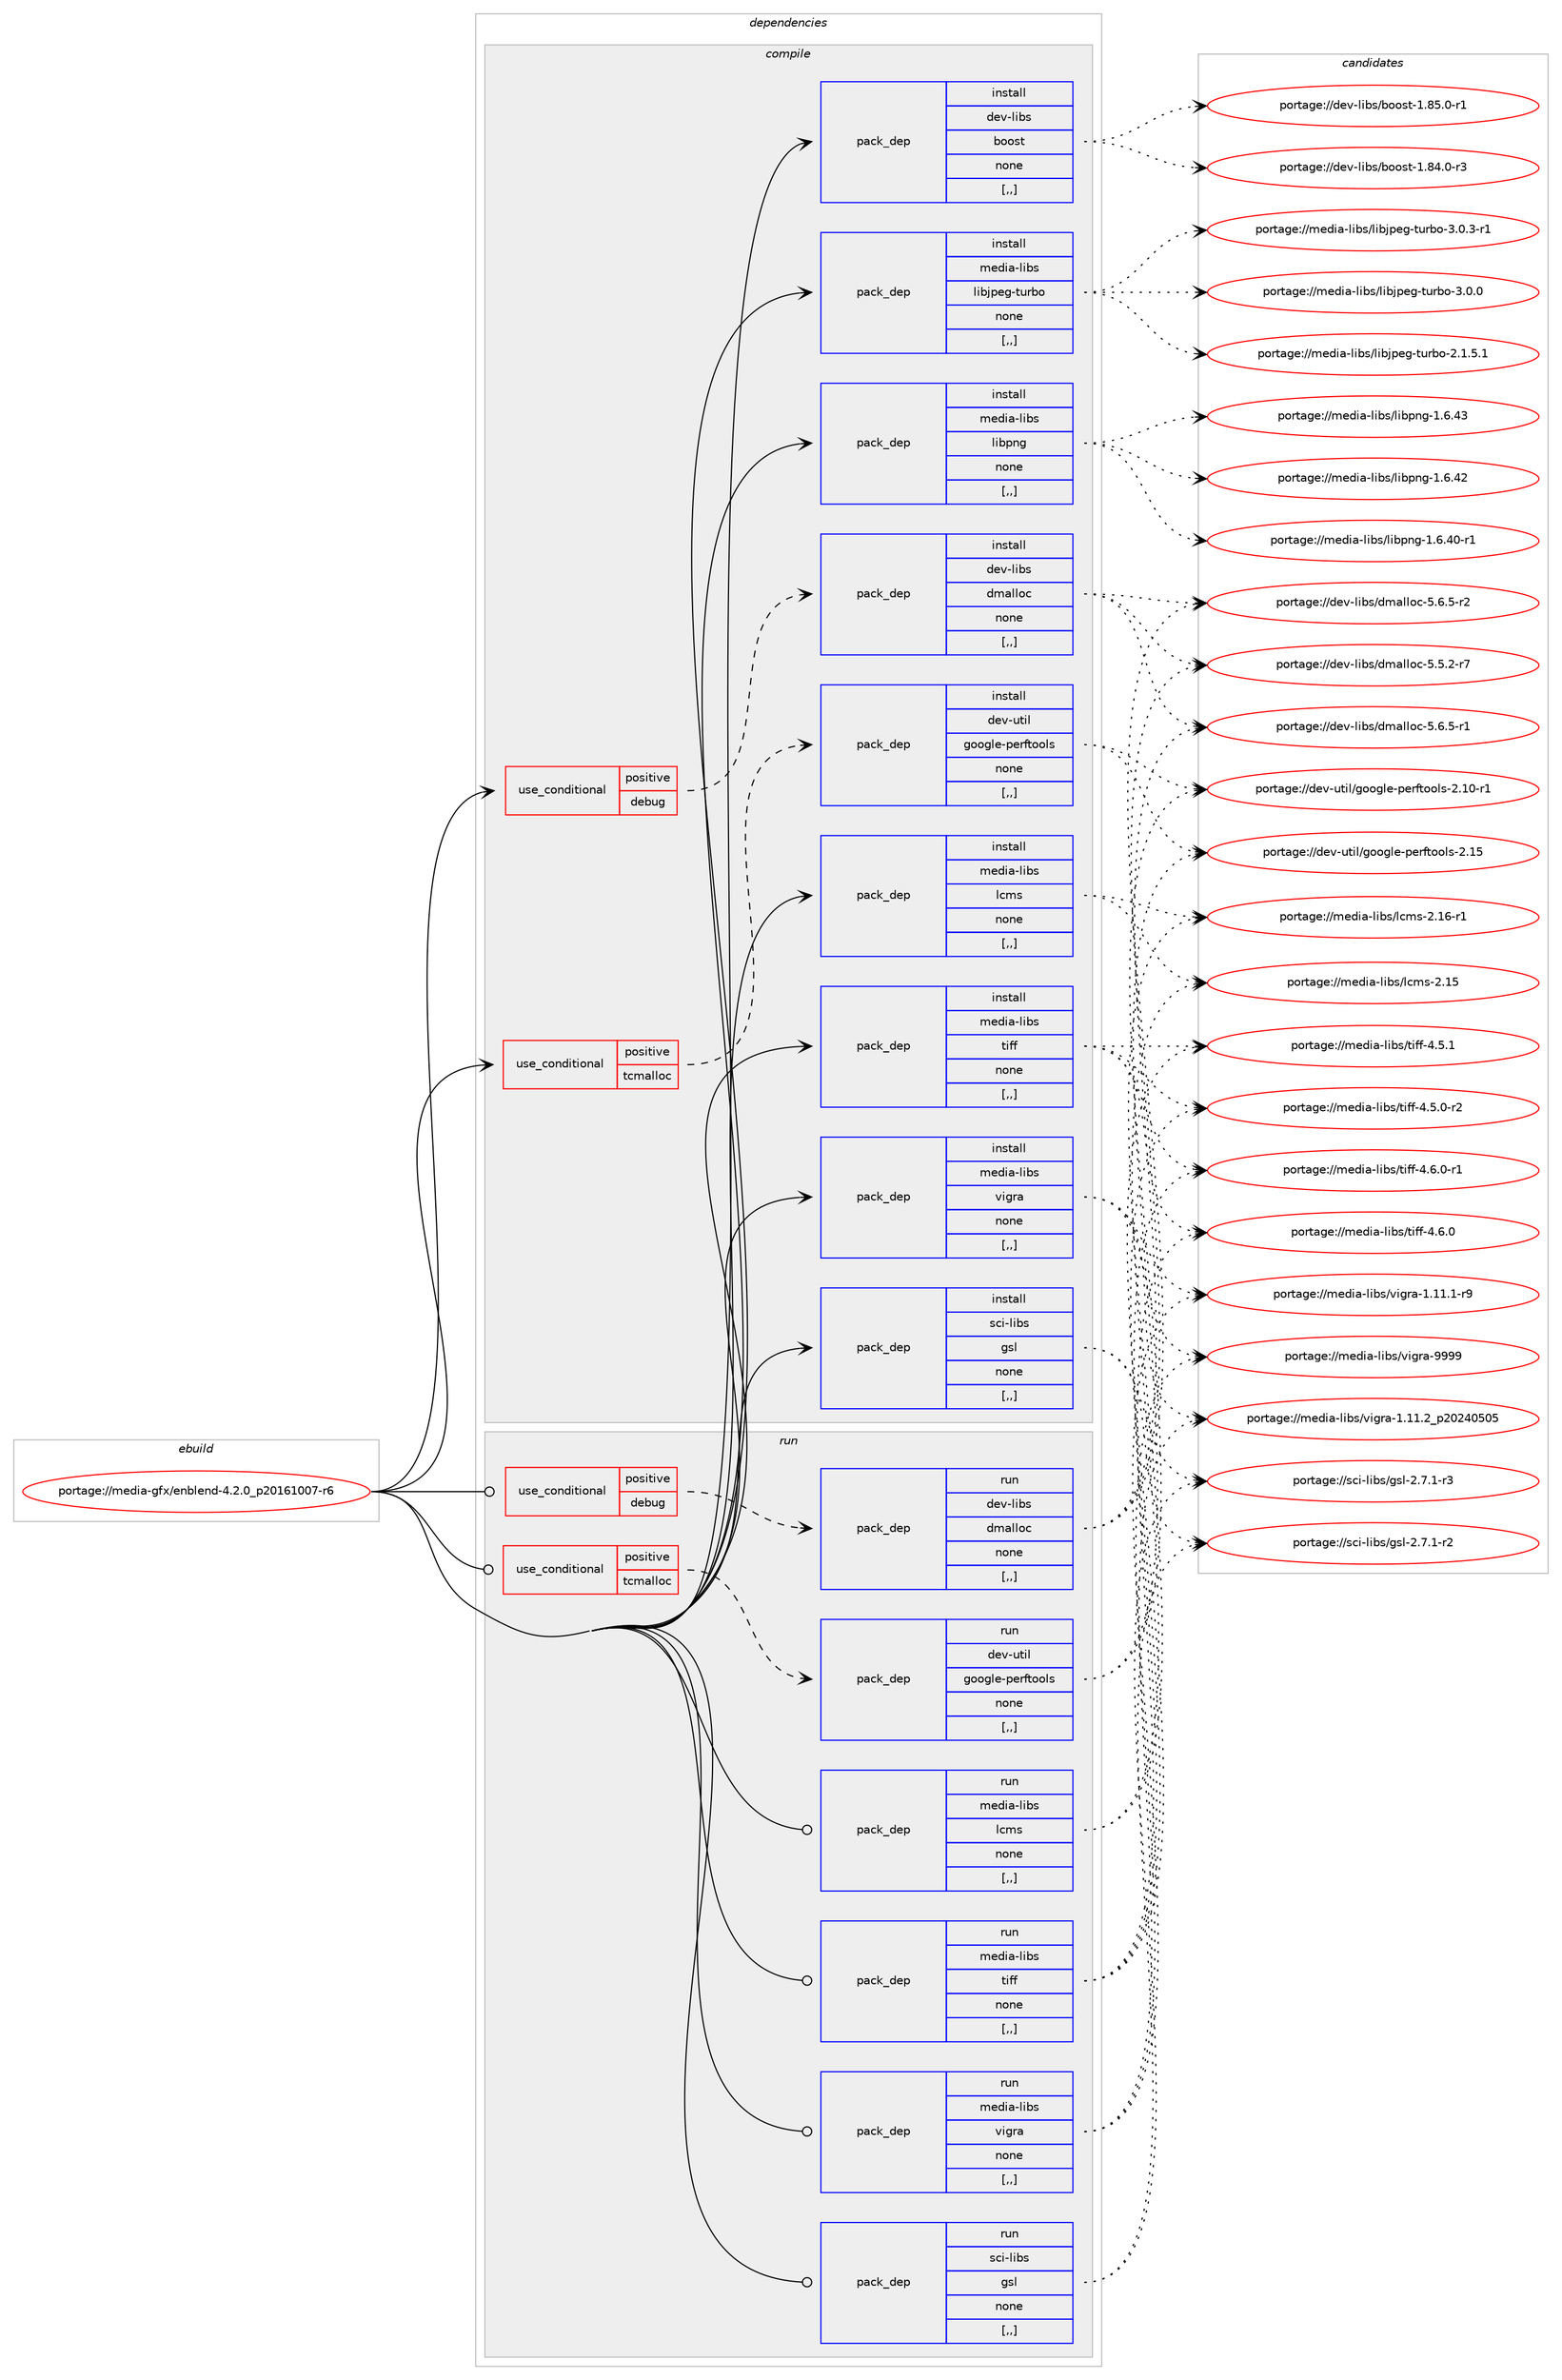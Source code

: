 digraph prolog {

# *************
# Graph options
# *************

newrank=true;
concentrate=true;
compound=true;
graph [rankdir=LR,fontname=Helvetica,fontsize=10,ranksep=1.5];#, ranksep=2.5, nodesep=0.2];
edge  [arrowhead=vee];
node  [fontname=Helvetica,fontsize=10];

# **********
# The ebuild
# **********

subgraph cluster_leftcol {
color=gray;
label=<<i>ebuild</i>>;
id [label="portage://media-gfx/enblend-4.2.0_p20161007-r6", color=red, width=4, href="../media-gfx/enblend-4.2.0_p20161007-r6.svg"];
}

# ****************
# The dependencies
# ****************

subgraph cluster_midcol {
color=gray;
label=<<i>dependencies</i>>;
subgraph cluster_compile {
fillcolor="#eeeeee";
style=filled;
label=<<i>compile</i>>;
subgraph cond72116 {
dependency286488 [label=<<TABLE BORDER="0" CELLBORDER="1" CELLSPACING="0" CELLPADDING="4"><TR><TD ROWSPAN="3" CELLPADDING="10">use_conditional</TD></TR><TR><TD>positive</TD></TR><TR><TD>debug</TD></TR></TABLE>>, shape=none, color=red];
subgraph pack212049 {
dependency286489 [label=<<TABLE BORDER="0" CELLBORDER="1" CELLSPACING="0" CELLPADDING="4" WIDTH="220"><TR><TD ROWSPAN="6" CELLPADDING="30">pack_dep</TD></TR><TR><TD WIDTH="110">install</TD></TR><TR><TD>dev-libs</TD></TR><TR><TD>dmalloc</TD></TR><TR><TD>none</TD></TR><TR><TD>[,,]</TD></TR></TABLE>>, shape=none, color=blue];
}
dependency286488:e -> dependency286489:w [weight=20,style="dashed",arrowhead="vee"];
}
id:e -> dependency286488:w [weight=20,style="solid",arrowhead="vee"];
subgraph cond72117 {
dependency286490 [label=<<TABLE BORDER="0" CELLBORDER="1" CELLSPACING="0" CELLPADDING="4"><TR><TD ROWSPAN="3" CELLPADDING="10">use_conditional</TD></TR><TR><TD>positive</TD></TR><TR><TD>tcmalloc</TD></TR></TABLE>>, shape=none, color=red];
subgraph pack212050 {
dependency286491 [label=<<TABLE BORDER="0" CELLBORDER="1" CELLSPACING="0" CELLPADDING="4" WIDTH="220"><TR><TD ROWSPAN="6" CELLPADDING="30">pack_dep</TD></TR><TR><TD WIDTH="110">install</TD></TR><TR><TD>dev-util</TD></TR><TR><TD>google-perftools</TD></TR><TR><TD>none</TD></TR><TR><TD>[,,]</TD></TR></TABLE>>, shape=none, color=blue];
}
dependency286490:e -> dependency286491:w [weight=20,style="dashed",arrowhead="vee"];
}
id:e -> dependency286490:w [weight=20,style="solid",arrowhead="vee"];
subgraph pack212051 {
dependency286492 [label=<<TABLE BORDER="0" CELLBORDER="1" CELLSPACING="0" CELLPADDING="4" WIDTH="220"><TR><TD ROWSPAN="6" CELLPADDING="30">pack_dep</TD></TR><TR><TD WIDTH="110">install</TD></TR><TR><TD>dev-libs</TD></TR><TR><TD>boost</TD></TR><TR><TD>none</TD></TR><TR><TD>[,,]</TD></TR></TABLE>>, shape=none, color=blue];
}
id:e -> dependency286492:w [weight=20,style="solid",arrowhead="vee"];
subgraph pack212052 {
dependency286493 [label=<<TABLE BORDER="0" CELLBORDER="1" CELLSPACING="0" CELLPADDING="4" WIDTH="220"><TR><TD ROWSPAN="6" CELLPADDING="30">pack_dep</TD></TR><TR><TD WIDTH="110">install</TD></TR><TR><TD>media-libs</TD></TR><TR><TD>lcms</TD></TR><TR><TD>none</TD></TR><TR><TD>[,,]</TD></TR></TABLE>>, shape=none, color=blue];
}
id:e -> dependency286493:w [weight=20,style="solid",arrowhead="vee"];
subgraph pack212053 {
dependency286494 [label=<<TABLE BORDER="0" CELLBORDER="1" CELLSPACING="0" CELLPADDING="4" WIDTH="220"><TR><TD ROWSPAN="6" CELLPADDING="30">pack_dep</TD></TR><TR><TD WIDTH="110">install</TD></TR><TR><TD>media-libs</TD></TR><TR><TD>libjpeg-turbo</TD></TR><TR><TD>none</TD></TR><TR><TD>[,,]</TD></TR></TABLE>>, shape=none, color=blue];
}
id:e -> dependency286494:w [weight=20,style="solid",arrowhead="vee"];
subgraph pack212054 {
dependency286495 [label=<<TABLE BORDER="0" CELLBORDER="1" CELLSPACING="0" CELLPADDING="4" WIDTH="220"><TR><TD ROWSPAN="6" CELLPADDING="30">pack_dep</TD></TR><TR><TD WIDTH="110">install</TD></TR><TR><TD>media-libs</TD></TR><TR><TD>libpng</TD></TR><TR><TD>none</TD></TR><TR><TD>[,,]</TD></TR></TABLE>>, shape=none, color=blue];
}
id:e -> dependency286495:w [weight=20,style="solid",arrowhead="vee"];
subgraph pack212055 {
dependency286496 [label=<<TABLE BORDER="0" CELLBORDER="1" CELLSPACING="0" CELLPADDING="4" WIDTH="220"><TR><TD ROWSPAN="6" CELLPADDING="30">pack_dep</TD></TR><TR><TD WIDTH="110">install</TD></TR><TR><TD>media-libs</TD></TR><TR><TD>tiff</TD></TR><TR><TD>none</TD></TR><TR><TD>[,,]</TD></TR></TABLE>>, shape=none, color=blue];
}
id:e -> dependency286496:w [weight=20,style="solid",arrowhead="vee"];
subgraph pack212056 {
dependency286497 [label=<<TABLE BORDER="0" CELLBORDER="1" CELLSPACING="0" CELLPADDING="4" WIDTH="220"><TR><TD ROWSPAN="6" CELLPADDING="30">pack_dep</TD></TR><TR><TD WIDTH="110">install</TD></TR><TR><TD>media-libs</TD></TR><TR><TD>vigra</TD></TR><TR><TD>none</TD></TR><TR><TD>[,,]</TD></TR></TABLE>>, shape=none, color=blue];
}
id:e -> dependency286497:w [weight=20,style="solid",arrowhead="vee"];
subgraph pack212057 {
dependency286498 [label=<<TABLE BORDER="0" CELLBORDER="1" CELLSPACING="0" CELLPADDING="4" WIDTH="220"><TR><TD ROWSPAN="6" CELLPADDING="30">pack_dep</TD></TR><TR><TD WIDTH="110">install</TD></TR><TR><TD>sci-libs</TD></TR><TR><TD>gsl</TD></TR><TR><TD>none</TD></TR><TR><TD>[,,]</TD></TR></TABLE>>, shape=none, color=blue];
}
id:e -> dependency286498:w [weight=20,style="solid",arrowhead="vee"];
}
subgraph cluster_compileandrun {
fillcolor="#eeeeee";
style=filled;
label=<<i>compile and run</i>>;
}
subgraph cluster_run {
fillcolor="#eeeeee";
style=filled;
label=<<i>run</i>>;
subgraph cond72118 {
dependency286499 [label=<<TABLE BORDER="0" CELLBORDER="1" CELLSPACING="0" CELLPADDING="4"><TR><TD ROWSPAN="3" CELLPADDING="10">use_conditional</TD></TR><TR><TD>positive</TD></TR><TR><TD>debug</TD></TR></TABLE>>, shape=none, color=red];
subgraph pack212058 {
dependency286500 [label=<<TABLE BORDER="0" CELLBORDER="1" CELLSPACING="0" CELLPADDING="4" WIDTH="220"><TR><TD ROWSPAN="6" CELLPADDING="30">pack_dep</TD></TR><TR><TD WIDTH="110">run</TD></TR><TR><TD>dev-libs</TD></TR><TR><TD>dmalloc</TD></TR><TR><TD>none</TD></TR><TR><TD>[,,]</TD></TR></TABLE>>, shape=none, color=blue];
}
dependency286499:e -> dependency286500:w [weight=20,style="dashed",arrowhead="vee"];
}
id:e -> dependency286499:w [weight=20,style="solid",arrowhead="odot"];
subgraph cond72119 {
dependency286501 [label=<<TABLE BORDER="0" CELLBORDER="1" CELLSPACING="0" CELLPADDING="4"><TR><TD ROWSPAN="3" CELLPADDING="10">use_conditional</TD></TR><TR><TD>positive</TD></TR><TR><TD>tcmalloc</TD></TR></TABLE>>, shape=none, color=red];
subgraph pack212059 {
dependency286502 [label=<<TABLE BORDER="0" CELLBORDER="1" CELLSPACING="0" CELLPADDING="4" WIDTH="220"><TR><TD ROWSPAN="6" CELLPADDING="30">pack_dep</TD></TR><TR><TD WIDTH="110">run</TD></TR><TR><TD>dev-util</TD></TR><TR><TD>google-perftools</TD></TR><TR><TD>none</TD></TR><TR><TD>[,,]</TD></TR></TABLE>>, shape=none, color=blue];
}
dependency286501:e -> dependency286502:w [weight=20,style="dashed",arrowhead="vee"];
}
id:e -> dependency286501:w [weight=20,style="solid",arrowhead="odot"];
subgraph pack212060 {
dependency286503 [label=<<TABLE BORDER="0" CELLBORDER="1" CELLSPACING="0" CELLPADDING="4" WIDTH="220"><TR><TD ROWSPAN="6" CELLPADDING="30">pack_dep</TD></TR><TR><TD WIDTH="110">run</TD></TR><TR><TD>media-libs</TD></TR><TR><TD>lcms</TD></TR><TR><TD>none</TD></TR><TR><TD>[,,]</TD></TR></TABLE>>, shape=none, color=blue];
}
id:e -> dependency286503:w [weight=20,style="solid",arrowhead="odot"];
subgraph pack212061 {
dependency286504 [label=<<TABLE BORDER="0" CELLBORDER="1" CELLSPACING="0" CELLPADDING="4" WIDTH="220"><TR><TD ROWSPAN="6" CELLPADDING="30">pack_dep</TD></TR><TR><TD WIDTH="110">run</TD></TR><TR><TD>media-libs</TD></TR><TR><TD>tiff</TD></TR><TR><TD>none</TD></TR><TR><TD>[,,]</TD></TR></TABLE>>, shape=none, color=blue];
}
id:e -> dependency286504:w [weight=20,style="solid",arrowhead="odot"];
subgraph pack212062 {
dependency286505 [label=<<TABLE BORDER="0" CELLBORDER="1" CELLSPACING="0" CELLPADDING="4" WIDTH="220"><TR><TD ROWSPAN="6" CELLPADDING="30">pack_dep</TD></TR><TR><TD WIDTH="110">run</TD></TR><TR><TD>media-libs</TD></TR><TR><TD>vigra</TD></TR><TR><TD>none</TD></TR><TR><TD>[,,]</TD></TR></TABLE>>, shape=none, color=blue];
}
id:e -> dependency286505:w [weight=20,style="solid",arrowhead="odot"];
subgraph pack212063 {
dependency286506 [label=<<TABLE BORDER="0" CELLBORDER="1" CELLSPACING="0" CELLPADDING="4" WIDTH="220"><TR><TD ROWSPAN="6" CELLPADDING="30">pack_dep</TD></TR><TR><TD WIDTH="110">run</TD></TR><TR><TD>sci-libs</TD></TR><TR><TD>gsl</TD></TR><TR><TD>none</TD></TR><TR><TD>[,,]</TD></TR></TABLE>>, shape=none, color=blue];
}
id:e -> dependency286506:w [weight=20,style="solid",arrowhead="odot"];
}
}

# **************
# The candidates
# **************

subgraph cluster_choices {
rank=same;
color=gray;
label=<<i>candidates</i>>;

subgraph choice212049 {
color=black;
nodesep=1;
choice10010111845108105981154710010997108108111994553465446534511450 [label="portage://dev-libs/dmalloc-5.6.5-r2", color=red, width=4,href="../dev-libs/dmalloc-5.6.5-r2.svg"];
choice10010111845108105981154710010997108108111994553465446534511449 [label="portage://dev-libs/dmalloc-5.6.5-r1", color=red, width=4,href="../dev-libs/dmalloc-5.6.5-r1.svg"];
choice10010111845108105981154710010997108108111994553465346504511455 [label="portage://dev-libs/dmalloc-5.5.2-r7", color=red, width=4,href="../dev-libs/dmalloc-5.5.2-r7.svg"];
dependency286489:e -> choice10010111845108105981154710010997108108111994553465446534511450:w [style=dotted,weight="100"];
dependency286489:e -> choice10010111845108105981154710010997108108111994553465446534511449:w [style=dotted,weight="100"];
dependency286489:e -> choice10010111845108105981154710010997108108111994553465346504511455:w [style=dotted,weight="100"];
}
subgraph choice212050 {
color=black;
nodesep=1;
choice1001011184511711610510847103111111103108101451121011141021161111111081154550464953 [label="portage://dev-util/google-perftools-2.15", color=red, width=4,href="../dev-util/google-perftools-2.15.svg"];
choice10010111845117116105108471031111111031081014511210111410211611111110811545504649484511449 [label="portage://dev-util/google-perftools-2.10-r1", color=red, width=4,href="../dev-util/google-perftools-2.10-r1.svg"];
dependency286491:e -> choice1001011184511711610510847103111111103108101451121011141021161111111081154550464953:w [style=dotted,weight="100"];
dependency286491:e -> choice10010111845117116105108471031111111031081014511210111410211611111110811545504649484511449:w [style=dotted,weight="100"];
}
subgraph choice212051 {
color=black;
nodesep=1;
choice10010111845108105981154798111111115116454946565346484511449 [label="portage://dev-libs/boost-1.85.0-r1", color=red, width=4,href="../dev-libs/boost-1.85.0-r1.svg"];
choice10010111845108105981154798111111115116454946565246484511451 [label="portage://dev-libs/boost-1.84.0-r3", color=red, width=4,href="../dev-libs/boost-1.84.0-r3.svg"];
dependency286492:e -> choice10010111845108105981154798111111115116454946565346484511449:w [style=dotted,weight="100"];
dependency286492:e -> choice10010111845108105981154798111111115116454946565246484511451:w [style=dotted,weight="100"];
}
subgraph choice212052 {
color=black;
nodesep=1;
choice109101100105974510810598115471089910911545504649544511449 [label="portage://media-libs/lcms-2.16-r1", color=red, width=4,href="../media-libs/lcms-2.16-r1.svg"];
choice10910110010597451081059811547108991091154550464953 [label="portage://media-libs/lcms-2.15", color=red, width=4,href="../media-libs/lcms-2.15.svg"];
dependency286493:e -> choice109101100105974510810598115471089910911545504649544511449:w [style=dotted,weight="100"];
dependency286493:e -> choice10910110010597451081059811547108991091154550464953:w [style=dotted,weight="100"];
}
subgraph choice212053 {
color=black;
nodesep=1;
choice109101100105974510810598115471081059810611210110345116117114981114551464846514511449 [label="portage://media-libs/libjpeg-turbo-3.0.3-r1", color=red, width=4,href="../media-libs/libjpeg-turbo-3.0.3-r1.svg"];
choice10910110010597451081059811547108105981061121011034511611711498111455146484648 [label="portage://media-libs/libjpeg-turbo-3.0.0", color=red, width=4,href="../media-libs/libjpeg-turbo-3.0.0.svg"];
choice109101100105974510810598115471081059810611210110345116117114981114550464946534649 [label="portage://media-libs/libjpeg-turbo-2.1.5.1", color=red, width=4,href="../media-libs/libjpeg-turbo-2.1.5.1.svg"];
dependency286494:e -> choice109101100105974510810598115471081059810611210110345116117114981114551464846514511449:w [style=dotted,weight="100"];
dependency286494:e -> choice10910110010597451081059811547108105981061121011034511611711498111455146484648:w [style=dotted,weight="100"];
dependency286494:e -> choice109101100105974510810598115471081059810611210110345116117114981114550464946534649:w [style=dotted,weight="100"];
}
subgraph choice212054 {
color=black;
nodesep=1;
choice109101100105974510810598115471081059811211010345494654465251 [label="portage://media-libs/libpng-1.6.43", color=red, width=4,href="../media-libs/libpng-1.6.43.svg"];
choice109101100105974510810598115471081059811211010345494654465250 [label="portage://media-libs/libpng-1.6.42", color=red, width=4,href="../media-libs/libpng-1.6.42.svg"];
choice1091011001059745108105981154710810598112110103454946544652484511449 [label="portage://media-libs/libpng-1.6.40-r1", color=red, width=4,href="../media-libs/libpng-1.6.40-r1.svg"];
dependency286495:e -> choice109101100105974510810598115471081059811211010345494654465251:w [style=dotted,weight="100"];
dependency286495:e -> choice109101100105974510810598115471081059811211010345494654465250:w [style=dotted,weight="100"];
dependency286495:e -> choice1091011001059745108105981154710810598112110103454946544652484511449:w [style=dotted,weight="100"];
}
subgraph choice212055 {
color=black;
nodesep=1;
choice109101100105974510810598115471161051021024552465446484511449 [label="portage://media-libs/tiff-4.6.0-r1", color=red, width=4,href="../media-libs/tiff-4.6.0-r1.svg"];
choice10910110010597451081059811547116105102102455246544648 [label="portage://media-libs/tiff-4.6.0", color=red, width=4,href="../media-libs/tiff-4.6.0.svg"];
choice10910110010597451081059811547116105102102455246534649 [label="portage://media-libs/tiff-4.5.1", color=red, width=4,href="../media-libs/tiff-4.5.1.svg"];
choice109101100105974510810598115471161051021024552465346484511450 [label="portage://media-libs/tiff-4.5.0-r2", color=red, width=4,href="../media-libs/tiff-4.5.0-r2.svg"];
dependency286496:e -> choice109101100105974510810598115471161051021024552465446484511449:w [style=dotted,weight="100"];
dependency286496:e -> choice10910110010597451081059811547116105102102455246544648:w [style=dotted,weight="100"];
dependency286496:e -> choice10910110010597451081059811547116105102102455246534649:w [style=dotted,weight="100"];
dependency286496:e -> choice109101100105974510810598115471161051021024552465346484511450:w [style=dotted,weight="100"];
}
subgraph choice212056 {
color=black;
nodesep=1;
choice10910110010597451081059811547118105103114974557575757 [label="portage://media-libs/vigra-9999", color=red, width=4,href="../media-libs/vigra-9999.svg"];
choice109101100105974510810598115471181051031149745494649494650951125048505248534853 [label="portage://media-libs/vigra-1.11.2_p20240505", color=red, width=4,href="../media-libs/vigra-1.11.2_p20240505.svg"];
choice1091011001059745108105981154711810510311497454946494946494511457 [label="portage://media-libs/vigra-1.11.1-r9", color=red, width=4,href="../media-libs/vigra-1.11.1-r9.svg"];
dependency286497:e -> choice10910110010597451081059811547118105103114974557575757:w [style=dotted,weight="100"];
dependency286497:e -> choice109101100105974510810598115471181051031149745494649494650951125048505248534853:w [style=dotted,weight="100"];
dependency286497:e -> choice1091011001059745108105981154711810510311497454946494946494511457:w [style=dotted,weight="100"];
}
subgraph choice212057 {
color=black;
nodesep=1;
choice115991054510810598115471031151084550465546494511451 [label="portage://sci-libs/gsl-2.7.1-r3", color=red, width=4,href="../sci-libs/gsl-2.7.1-r3.svg"];
choice115991054510810598115471031151084550465546494511450 [label="portage://sci-libs/gsl-2.7.1-r2", color=red, width=4,href="../sci-libs/gsl-2.7.1-r2.svg"];
dependency286498:e -> choice115991054510810598115471031151084550465546494511451:w [style=dotted,weight="100"];
dependency286498:e -> choice115991054510810598115471031151084550465546494511450:w [style=dotted,weight="100"];
}
subgraph choice212058 {
color=black;
nodesep=1;
choice10010111845108105981154710010997108108111994553465446534511450 [label="portage://dev-libs/dmalloc-5.6.5-r2", color=red, width=4,href="../dev-libs/dmalloc-5.6.5-r2.svg"];
choice10010111845108105981154710010997108108111994553465446534511449 [label="portage://dev-libs/dmalloc-5.6.5-r1", color=red, width=4,href="../dev-libs/dmalloc-5.6.5-r1.svg"];
choice10010111845108105981154710010997108108111994553465346504511455 [label="portage://dev-libs/dmalloc-5.5.2-r7", color=red, width=4,href="../dev-libs/dmalloc-5.5.2-r7.svg"];
dependency286500:e -> choice10010111845108105981154710010997108108111994553465446534511450:w [style=dotted,weight="100"];
dependency286500:e -> choice10010111845108105981154710010997108108111994553465446534511449:w [style=dotted,weight="100"];
dependency286500:e -> choice10010111845108105981154710010997108108111994553465346504511455:w [style=dotted,weight="100"];
}
subgraph choice212059 {
color=black;
nodesep=1;
choice1001011184511711610510847103111111103108101451121011141021161111111081154550464953 [label="portage://dev-util/google-perftools-2.15", color=red, width=4,href="../dev-util/google-perftools-2.15.svg"];
choice10010111845117116105108471031111111031081014511210111410211611111110811545504649484511449 [label="portage://dev-util/google-perftools-2.10-r1", color=red, width=4,href="../dev-util/google-perftools-2.10-r1.svg"];
dependency286502:e -> choice1001011184511711610510847103111111103108101451121011141021161111111081154550464953:w [style=dotted,weight="100"];
dependency286502:e -> choice10010111845117116105108471031111111031081014511210111410211611111110811545504649484511449:w [style=dotted,weight="100"];
}
subgraph choice212060 {
color=black;
nodesep=1;
choice109101100105974510810598115471089910911545504649544511449 [label="portage://media-libs/lcms-2.16-r1", color=red, width=4,href="../media-libs/lcms-2.16-r1.svg"];
choice10910110010597451081059811547108991091154550464953 [label="portage://media-libs/lcms-2.15", color=red, width=4,href="../media-libs/lcms-2.15.svg"];
dependency286503:e -> choice109101100105974510810598115471089910911545504649544511449:w [style=dotted,weight="100"];
dependency286503:e -> choice10910110010597451081059811547108991091154550464953:w [style=dotted,weight="100"];
}
subgraph choice212061 {
color=black;
nodesep=1;
choice109101100105974510810598115471161051021024552465446484511449 [label="portage://media-libs/tiff-4.6.0-r1", color=red, width=4,href="../media-libs/tiff-4.6.0-r1.svg"];
choice10910110010597451081059811547116105102102455246544648 [label="portage://media-libs/tiff-4.6.0", color=red, width=4,href="../media-libs/tiff-4.6.0.svg"];
choice10910110010597451081059811547116105102102455246534649 [label="portage://media-libs/tiff-4.5.1", color=red, width=4,href="../media-libs/tiff-4.5.1.svg"];
choice109101100105974510810598115471161051021024552465346484511450 [label="portage://media-libs/tiff-4.5.0-r2", color=red, width=4,href="../media-libs/tiff-4.5.0-r2.svg"];
dependency286504:e -> choice109101100105974510810598115471161051021024552465446484511449:w [style=dotted,weight="100"];
dependency286504:e -> choice10910110010597451081059811547116105102102455246544648:w [style=dotted,weight="100"];
dependency286504:e -> choice10910110010597451081059811547116105102102455246534649:w [style=dotted,weight="100"];
dependency286504:e -> choice109101100105974510810598115471161051021024552465346484511450:w [style=dotted,weight="100"];
}
subgraph choice212062 {
color=black;
nodesep=1;
choice10910110010597451081059811547118105103114974557575757 [label="portage://media-libs/vigra-9999", color=red, width=4,href="../media-libs/vigra-9999.svg"];
choice109101100105974510810598115471181051031149745494649494650951125048505248534853 [label="portage://media-libs/vigra-1.11.2_p20240505", color=red, width=4,href="../media-libs/vigra-1.11.2_p20240505.svg"];
choice1091011001059745108105981154711810510311497454946494946494511457 [label="portage://media-libs/vigra-1.11.1-r9", color=red, width=4,href="../media-libs/vigra-1.11.1-r9.svg"];
dependency286505:e -> choice10910110010597451081059811547118105103114974557575757:w [style=dotted,weight="100"];
dependency286505:e -> choice109101100105974510810598115471181051031149745494649494650951125048505248534853:w [style=dotted,weight="100"];
dependency286505:e -> choice1091011001059745108105981154711810510311497454946494946494511457:w [style=dotted,weight="100"];
}
subgraph choice212063 {
color=black;
nodesep=1;
choice115991054510810598115471031151084550465546494511451 [label="portage://sci-libs/gsl-2.7.1-r3", color=red, width=4,href="../sci-libs/gsl-2.7.1-r3.svg"];
choice115991054510810598115471031151084550465546494511450 [label="portage://sci-libs/gsl-2.7.1-r2", color=red, width=4,href="../sci-libs/gsl-2.7.1-r2.svg"];
dependency286506:e -> choice115991054510810598115471031151084550465546494511451:w [style=dotted,weight="100"];
dependency286506:e -> choice115991054510810598115471031151084550465546494511450:w [style=dotted,weight="100"];
}
}

}

